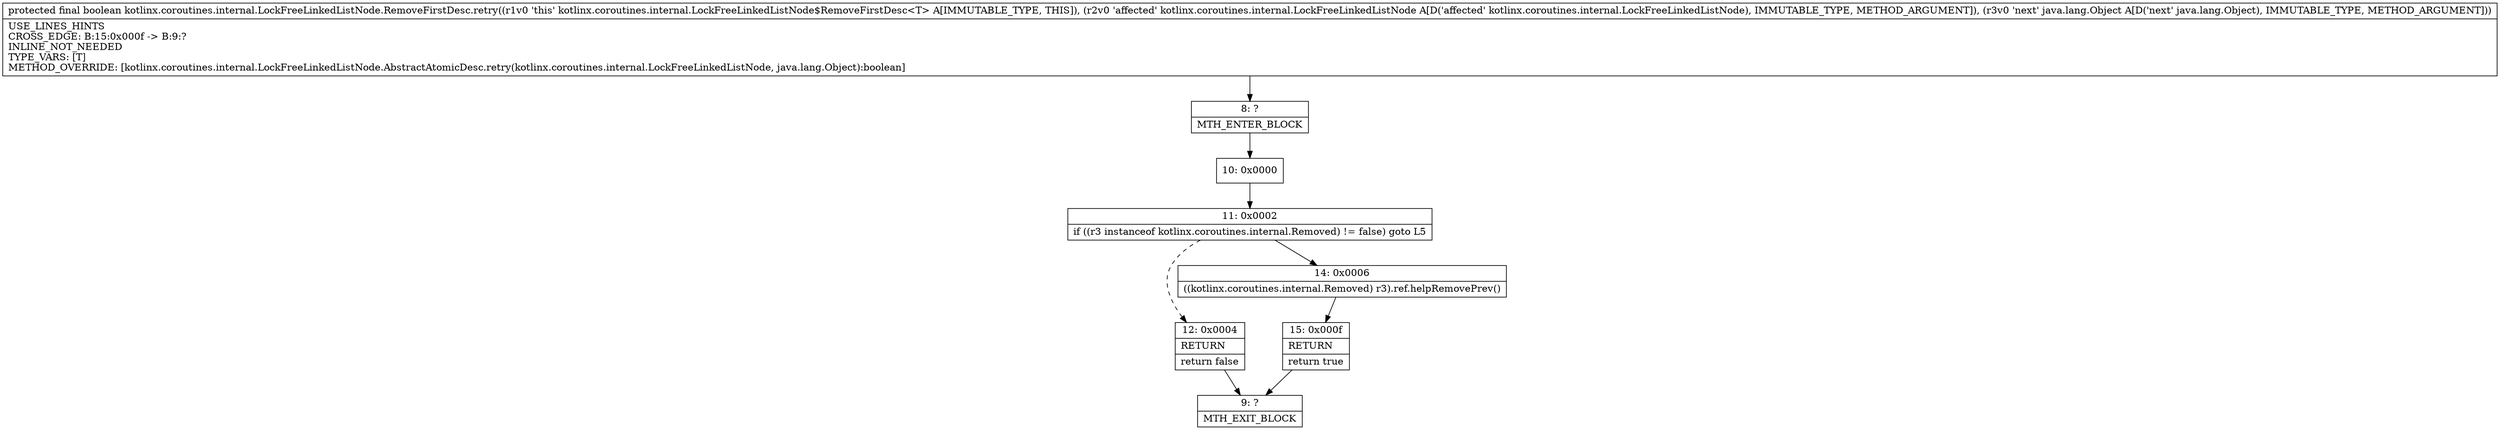 digraph "CFG forkotlinx.coroutines.internal.LockFreeLinkedListNode.RemoveFirstDesc.retry(Lkotlinx\/coroutines\/internal\/LockFreeLinkedListNode;Ljava\/lang\/Object;)Z" {
Node_8 [shape=record,label="{8\:\ ?|MTH_ENTER_BLOCK\l}"];
Node_10 [shape=record,label="{10\:\ 0x0000}"];
Node_11 [shape=record,label="{11\:\ 0x0002|if ((r3 instanceof kotlinx.coroutines.internal.Removed) != false) goto L5\l}"];
Node_12 [shape=record,label="{12\:\ 0x0004|RETURN\l|return false\l}"];
Node_9 [shape=record,label="{9\:\ ?|MTH_EXIT_BLOCK\l}"];
Node_14 [shape=record,label="{14\:\ 0x0006|((kotlinx.coroutines.internal.Removed) r3).ref.helpRemovePrev()\l}"];
Node_15 [shape=record,label="{15\:\ 0x000f|RETURN\l|return true\l}"];
MethodNode[shape=record,label="{protected final boolean kotlinx.coroutines.internal.LockFreeLinkedListNode.RemoveFirstDesc.retry((r1v0 'this' kotlinx.coroutines.internal.LockFreeLinkedListNode$RemoveFirstDesc\<T\> A[IMMUTABLE_TYPE, THIS]), (r2v0 'affected' kotlinx.coroutines.internal.LockFreeLinkedListNode A[D('affected' kotlinx.coroutines.internal.LockFreeLinkedListNode), IMMUTABLE_TYPE, METHOD_ARGUMENT]), (r3v0 'next' java.lang.Object A[D('next' java.lang.Object), IMMUTABLE_TYPE, METHOD_ARGUMENT]))  | USE_LINES_HINTS\lCROSS_EDGE: B:15:0x000f \-\> B:9:?\lINLINE_NOT_NEEDED\lTYPE_VARS: [T]\lMETHOD_OVERRIDE: [kotlinx.coroutines.internal.LockFreeLinkedListNode.AbstractAtomicDesc.retry(kotlinx.coroutines.internal.LockFreeLinkedListNode, java.lang.Object):boolean]\l}"];
MethodNode -> Node_8;Node_8 -> Node_10;
Node_10 -> Node_11;
Node_11 -> Node_12[style=dashed];
Node_11 -> Node_14;
Node_12 -> Node_9;
Node_14 -> Node_15;
Node_15 -> Node_9;
}

